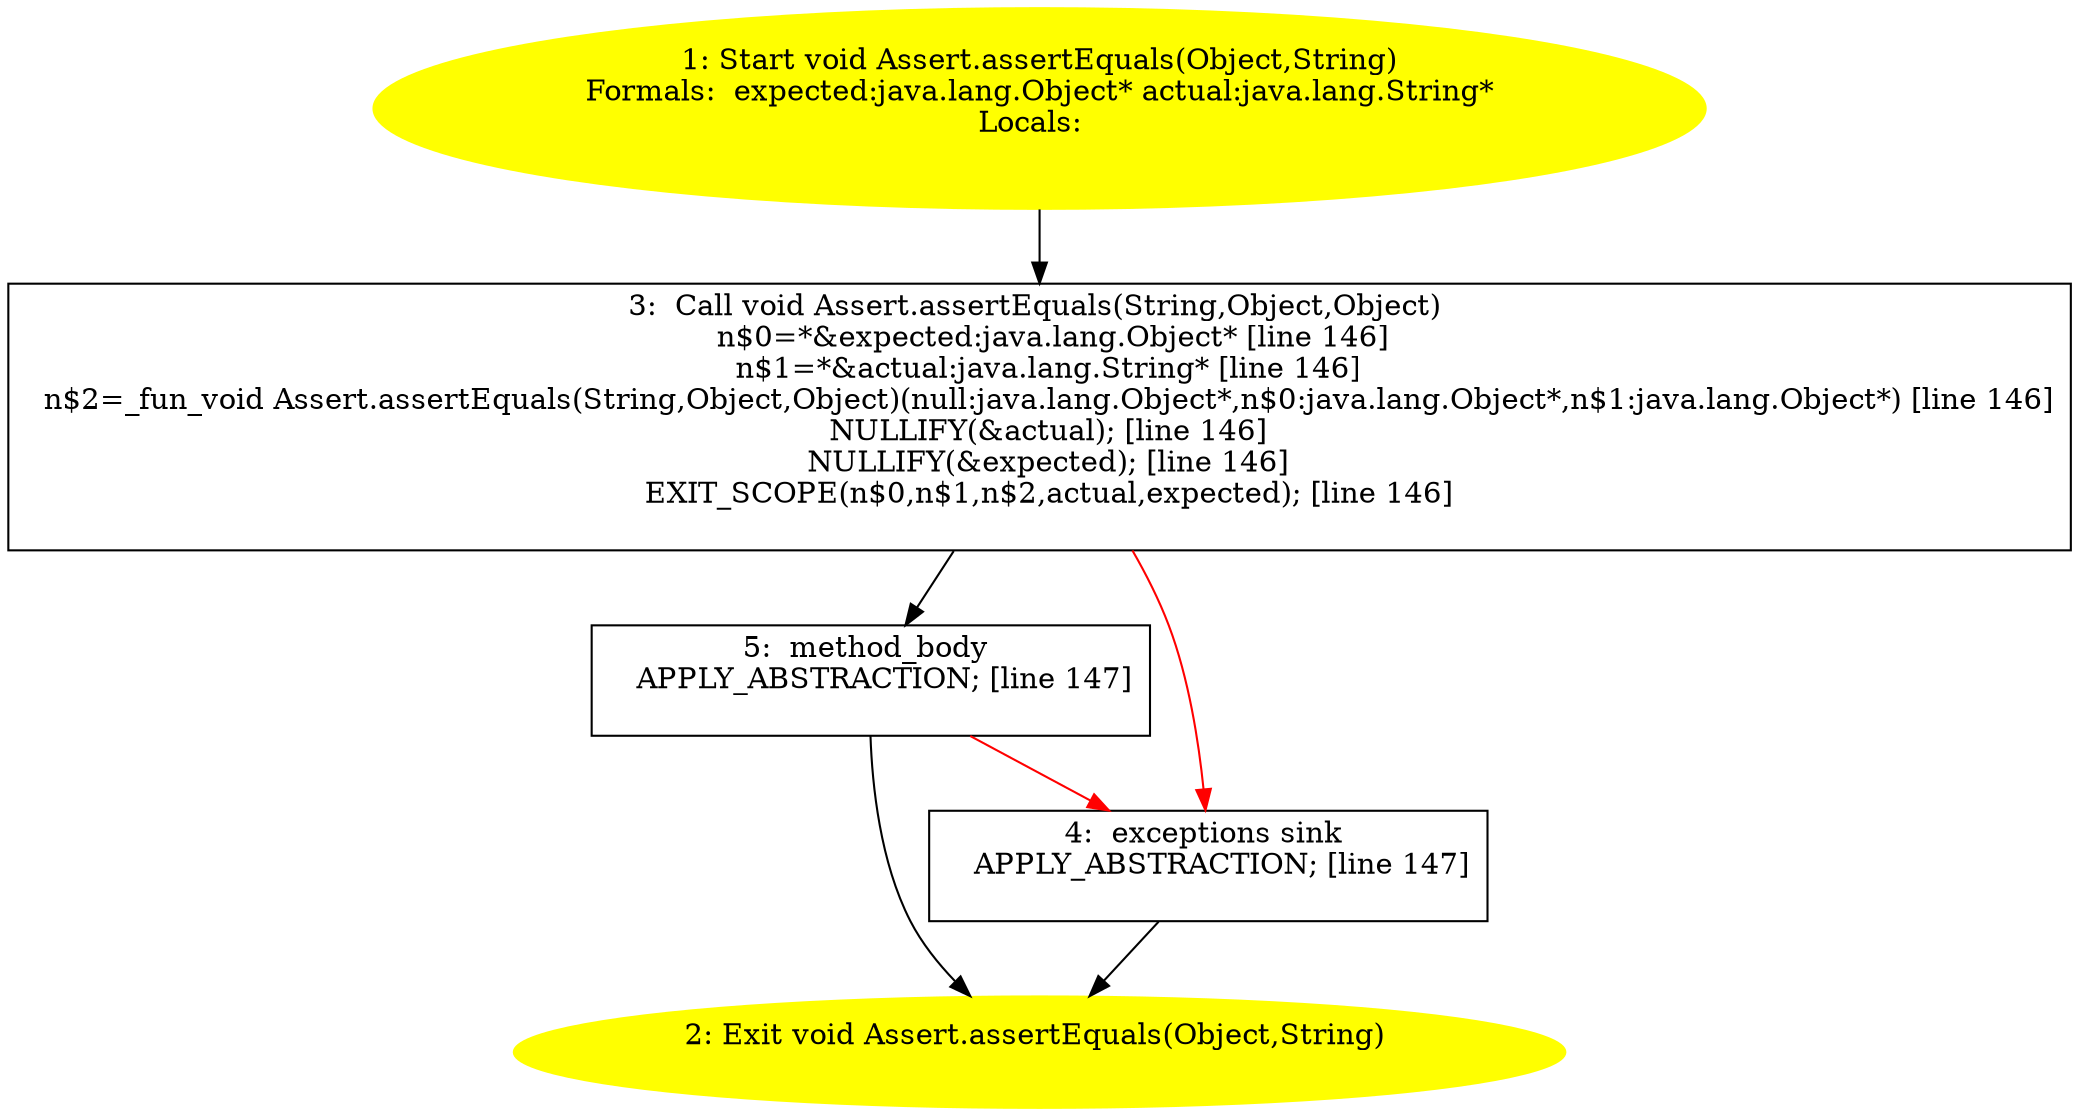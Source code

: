 /* @generated */
digraph cfg {
"org.junit.Assert.assertEquals(java.lang.Object,java.lang.String):void.d82ea9e9b6123d87e356eda05e0c134c_1" [label="1: Start void Assert.assertEquals(Object,String)\nFormals:  expected:java.lang.Object* actual:java.lang.String*\nLocals:  \n  " color=yellow style=filled]
	

	 "org.junit.Assert.assertEquals(java.lang.Object,java.lang.String):void.d82ea9e9b6123d87e356eda05e0c134c_1" -> "org.junit.Assert.assertEquals(java.lang.Object,java.lang.String):void.d82ea9e9b6123d87e356eda05e0c134c_3" ;
"org.junit.Assert.assertEquals(java.lang.Object,java.lang.String):void.d82ea9e9b6123d87e356eda05e0c134c_2" [label="2: Exit void Assert.assertEquals(Object,String) \n  " color=yellow style=filled]
	

"org.junit.Assert.assertEquals(java.lang.Object,java.lang.String):void.d82ea9e9b6123d87e356eda05e0c134c_3" [label="3:  Call void Assert.assertEquals(String,Object,Object) \n   n$0=*&expected:java.lang.Object* [line 146]\n  n$1=*&actual:java.lang.String* [line 146]\n  n$2=_fun_void Assert.assertEquals(String,Object,Object)(null:java.lang.Object*,n$0:java.lang.Object*,n$1:java.lang.Object*) [line 146]\n  NULLIFY(&actual); [line 146]\n  NULLIFY(&expected); [line 146]\n  EXIT_SCOPE(n$0,n$1,n$2,actual,expected); [line 146]\n " shape="box"]
	

	 "org.junit.Assert.assertEquals(java.lang.Object,java.lang.String):void.d82ea9e9b6123d87e356eda05e0c134c_3" -> "org.junit.Assert.assertEquals(java.lang.Object,java.lang.String):void.d82ea9e9b6123d87e356eda05e0c134c_5" ;
	 "org.junit.Assert.assertEquals(java.lang.Object,java.lang.String):void.d82ea9e9b6123d87e356eda05e0c134c_3" -> "org.junit.Assert.assertEquals(java.lang.Object,java.lang.String):void.d82ea9e9b6123d87e356eda05e0c134c_4" [color="red" ];
"org.junit.Assert.assertEquals(java.lang.Object,java.lang.String):void.d82ea9e9b6123d87e356eda05e0c134c_4" [label="4:  exceptions sink \n   APPLY_ABSTRACTION; [line 147]\n " shape="box"]
	

	 "org.junit.Assert.assertEquals(java.lang.Object,java.lang.String):void.d82ea9e9b6123d87e356eda05e0c134c_4" -> "org.junit.Assert.assertEquals(java.lang.Object,java.lang.String):void.d82ea9e9b6123d87e356eda05e0c134c_2" ;
"org.junit.Assert.assertEquals(java.lang.Object,java.lang.String):void.d82ea9e9b6123d87e356eda05e0c134c_5" [label="5:  method_body \n   APPLY_ABSTRACTION; [line 147]\n " shape="box"]
	

	 "org.junit.Assert.assertEquals(java.lang.Object,java.lang.String):void.d82ea9e9b6123d87e356eda05e0c134c_5" -> "org.junit.Assert.assertEquals(java.lang.Object,java.lang.String):void.d82ea9e9b6123d87e356eda05e0c134c_2" ;
	 "org.junit.Assert.assertEquals(java.lang.Object,java.lang.String):void.d82ea9e9b6123d87e356eda05e0c134c_5" -> "org.junit.Assert.assertEquals(java.lang.Object,java.lang.String):void.d82ea9e9b6123d87e356eda05e0c134c_4" [color="red" ];
}
